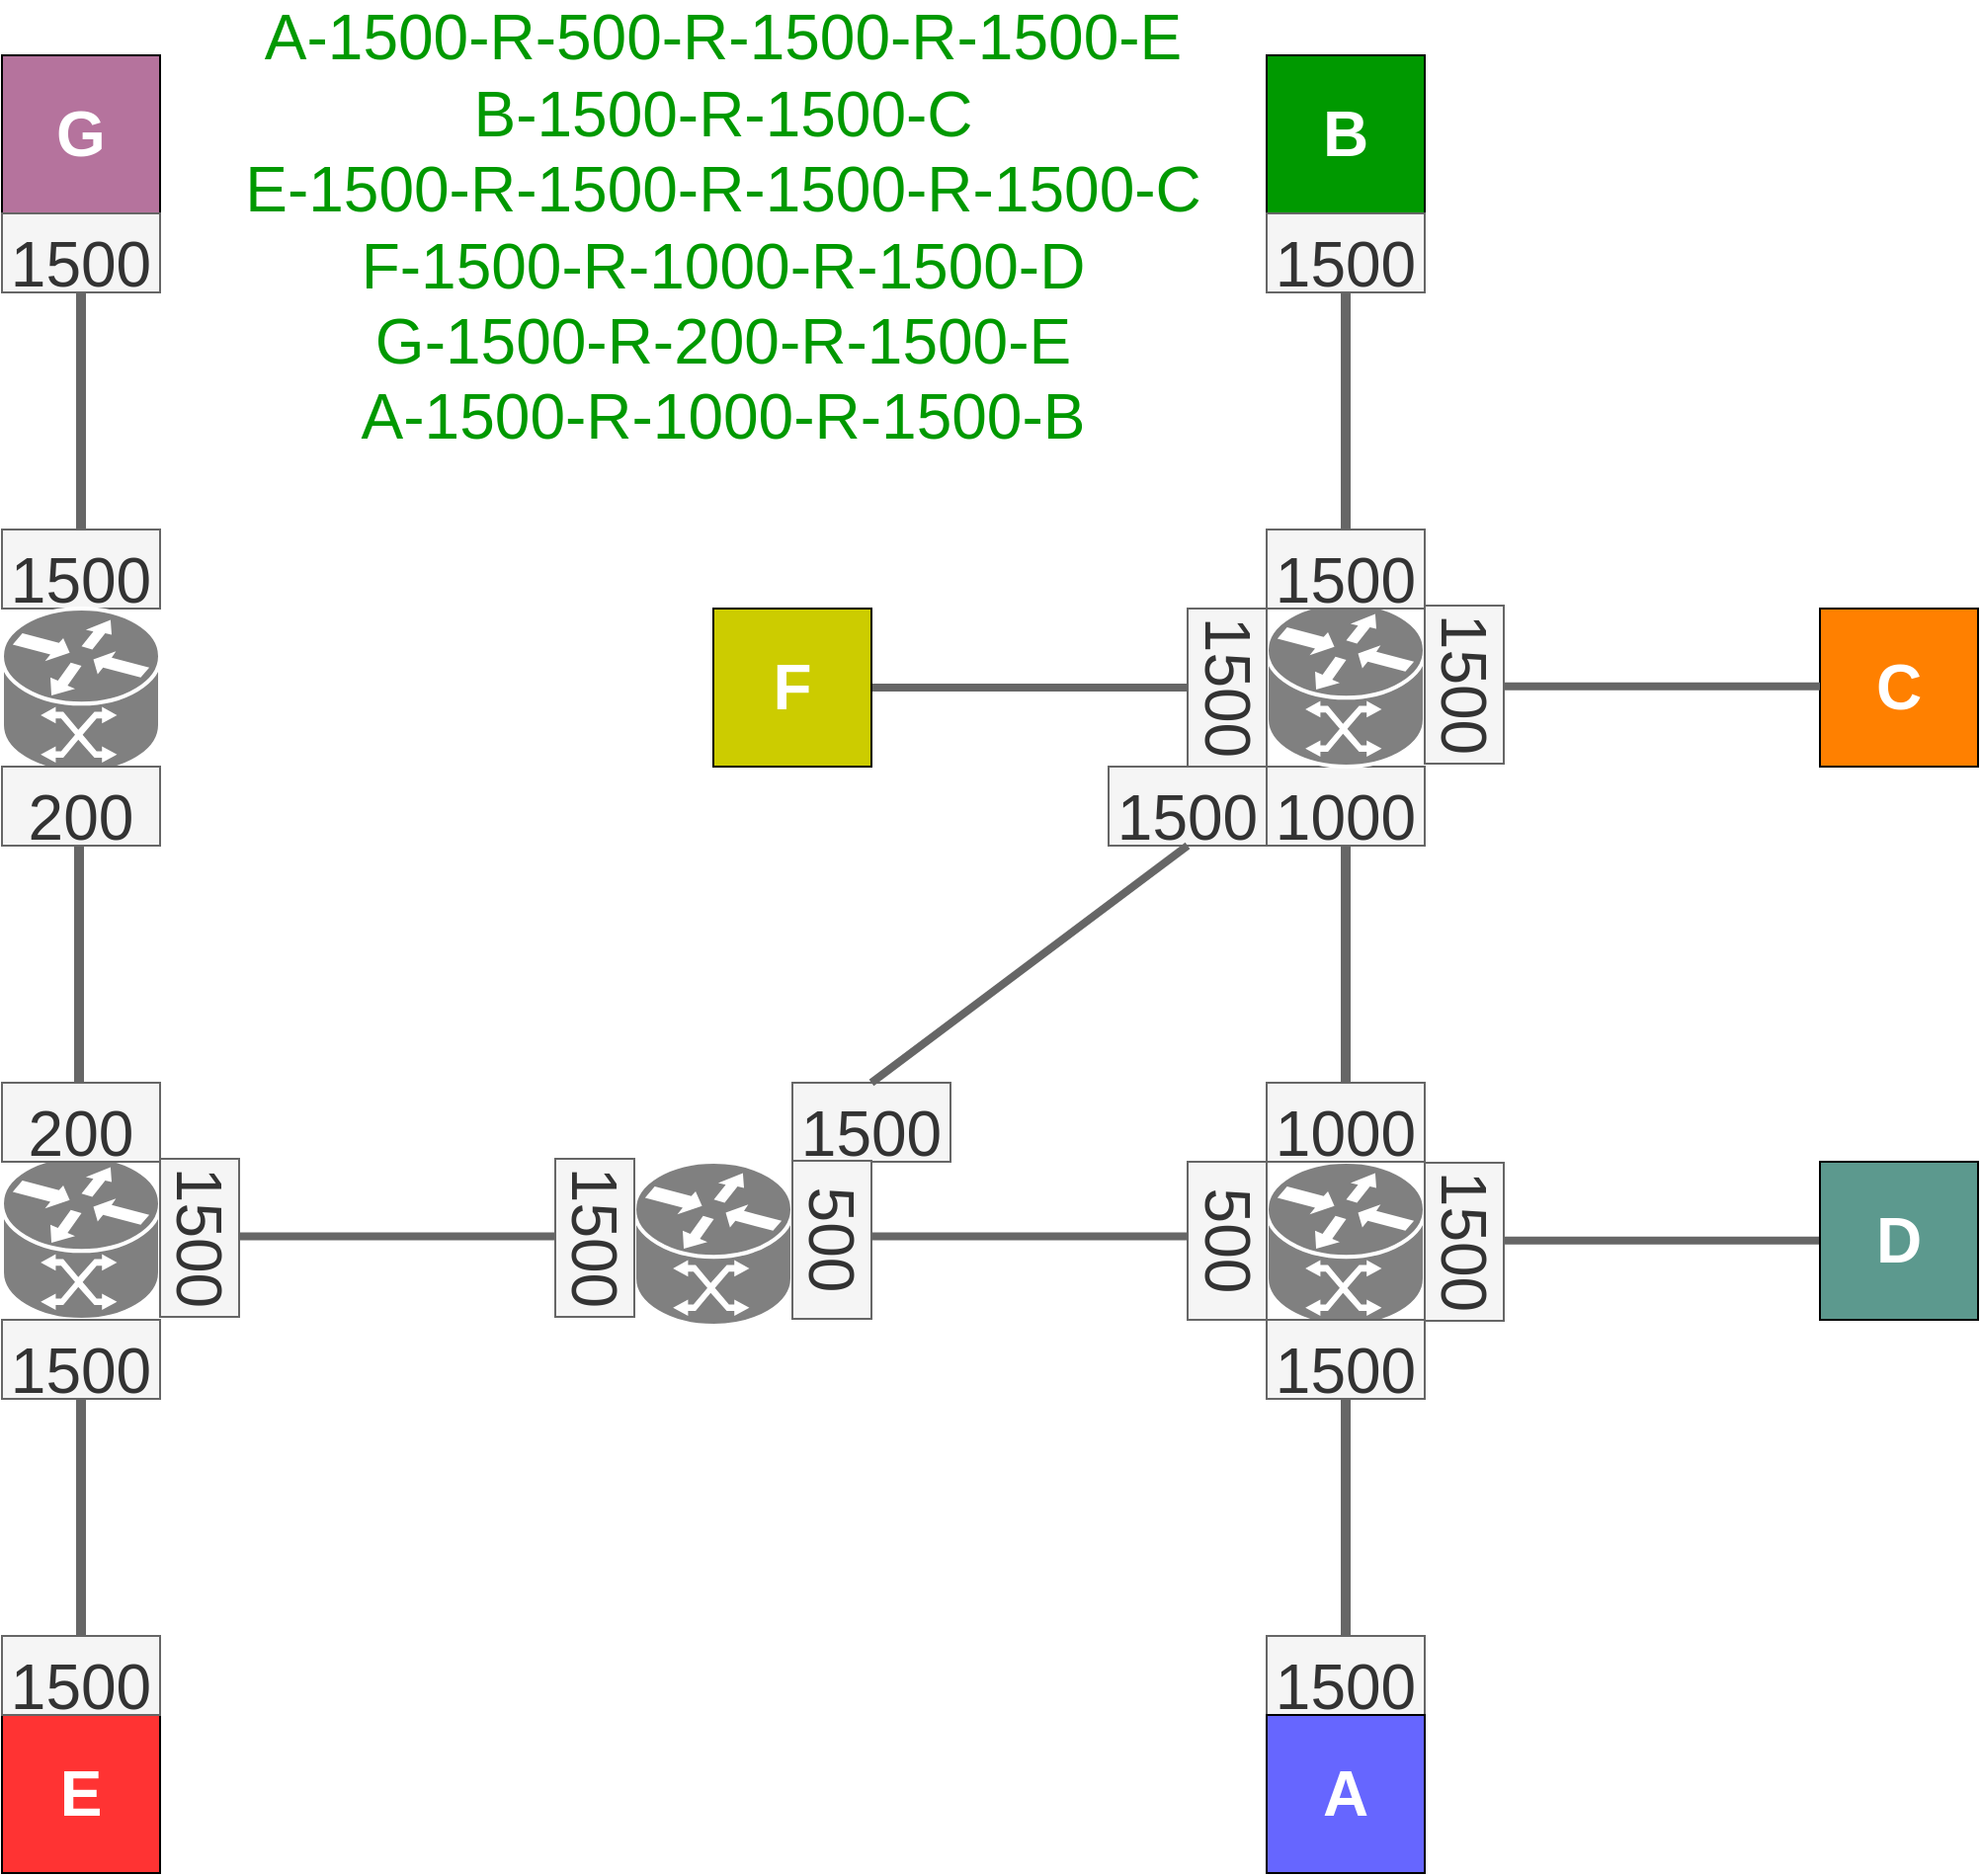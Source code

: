 <mxfile version="21.6.8" type="device">
  <diagram id="SBEfdyE0XhPzJmjpcf7U" name="Page-1">
    <mxGraphModel dx="2740" dy="-601" grid="0" gridSize="10" guides="1" tooltips="1" connect="1" arrows="1" fold="1" page="1" pageScale="1" pageWidth="1169" pageHeight="1654" math="1" shadow="0">
      <root>
        <mxCell id="0" />
        <mxCell id="1" parent="0" />
        <mxCell id="L5AipWE66xS1dO851Yee-29" style="edgeStyle=orthogonalEdgeStyle;rounded=0;orthogonalLoop=1;jettySize=auto;html=1;fillColor=#f5f5f5;strokeColor=#666666;strokeWidth=5;endArrow=none;endFill=0;" edge="1" parent="1" source="L5AipWE66xS1dO851Yee-27">
          <mxGeometry relative="1" as="geometry">
            <mxPoint x="-387" y="2569" as="targetPoint" />
          </mxGeometry>
        </mxCell>
        <mxCell id="L5AipWE66xS1dO851Yee-27" value="&lt;span style=&quot;font-size: 48px;&quot;&gt;&lt;span style=&quot;font-size: 32px;&quot;&gt;1500&lt;/span&gt;&lt;/span&gt;" style="rounded=0;whiteSpace=wrap;html=1;fontSize=24;fillColor=#f5f5f5;fontColor=#333333;strokeColor=#666666;" vertex="1" parent="1">
          <mxGeometry x="-427" y="2689" width="80" height="40" as="geometry" />
        </mxCell>
        <mxCell id="L5AipWE66xS1dO851Yee-28" value="" style="shape=mxgraph.cisco.routers.atm_router;sketch=0;html=1;pointerEvents=1;dashed=0;fillColor=#808080;strokeColor=#ffffff;strokeWidth=2;verticalLabelPosition=bottom;verticalAlign=top;align=center;outlineConnect=0;" vertex="1" parent="1">
          <mxGeometry x="-427" y="2449" width="80" height="83" as="geometry" />
        </mxCell>
        <mxCell id="L5AipWE66xS1dO851Yee-30" value="&lt;span style=&quot;font-size: 48px;&quot;&gt;&lt;span style=&quot;font-size: 32px;&quot;&gt;1500&lt;/span&gt;&lt;/span&gt;" style="rounded=0;whiteSpace=wrap;html=1;fontSize=24;fillColor=#f5f5f5;fontColor=#333333;strokeColor=#666666;" vertex="1" parent="1">
          <mxGeometry x="-427" y="2529" width="80" height="40" as="geometry" />
        </mxCell>
        <mxCell id="L5AipWE66xS1dO851Yee-32" style="edgeStyle=orthogonalEdgeStyle;rounded=0;orthogonalLoop=1;jettySize=auto;html=1;fillColor=#f5f5f5;strokeColor=#666666;strokeWidth=5;endArrow=none;endFill=0;" edge="1" parent="1" source="L5AipWE66xS1dO851Yee-33">
          <mxGeometry relative="1" as="geometry">
            <mxPoint x="-387" y="2289" as="targetPoint" />
          </mxGeometry>
        </mxCell>
        <mxCell id="L5AipWE66xS1dO851Yee-33" value="&lt;span style=&quot;font-size: 48px;&quot;&gt;&lt;span style=&quot;font-size: 32px;&quot;&gt;1000&lt;/span&gt;&lt;/span&gt;" style="rounded=0;whiteSpace=wrap;html=1;fontSize=24;fillColor=#f5f5f5;fontColor=#333333;strokeColor=#666666;" vertex="1" parent="1">
          <mxGeometry x="-427" y="2409" width="80" height="40" as="geometry" />
        </mxCell>
        <mxCell id="L5AipWE66xS1dO851Yee-34" value="&lt;span style=&quot;font-size: 48px;&quot;&gt;&lt;span style=&quot;font-size: 32px;&quot;&gt;1000&lt;/span&gt;&lt;/span&gt;" style="rounded=0;whiteSpace=wrap;html=1;fontSize=24;fillColor=#f5f5f5;fontColor=#333333;strokeColor=#666666;" vertex="1" parent="1">
          <mxGeometry x="-427" y="2249" width="80" height="40" as="geometry" />
        </mxCell>
        <mxCell id="L5AipWE66xS1dO851Yee-35" value="" style="shape=mxgraph.cisco.routers.atm_router;sketch=0;html=1;pointerEvents=1;dashed=0;fillColor=#808080;strokeColor=#ffffff;strokeWidth=2;verticalLabelPosition=bottom;verticalAlign=top;align=center;outlineConnect=0;" vertex="1" parent="1">
          <mxGeometry x="-427" y="2166" width="80" height="83" as="geometry" />
        </mxCell>
        <mxCell id="L5AipWE66xS1dO851Yee-36" value="&lt;font color=&quot;#ffffff&quot; style=&quot;font-size: 32px;&quot;&gt;&lt;b&gt;A&lt;/b&gt;&lt;/font&gt;" style="rounded=0;whiteSpace=wrap;html=1;strokeColor=#000000;fillColor=#6666FF;" vertex="1" parent="1">
          <mxGeometry x="-427" y="2729" width="80" height="80" as="geometry" />
        </mxCell>
        <mxCell id="L5AipWE66xS1dO851Yee-37" value="&lt;font color=&quot;#ffffff&quot; style=&quot;font-size: 32px;&quot;&gt;&lt;b&gt;B&lt;/b&gt;&lt;/font&gt;" style="rounded=0;whiteSpace=wrap;html=1;strokeColor=#000000;fillColor=#009900;" vertex="1" parent="1">
          <mxGeometry x="-427" y="1889" width="80" height="80" as="geometry" />
        </mxCell>
        <mxCell id="L5AipWE66xS1dO851Yee-42" style="edgeStyle=orthogonalEdgeStyle;rounded=0;orthogonalLoop=1;jettySize=auto;html=1;fillColor=#f5f5f5;strokeColor=#666666;strokeWidth=5;endArrow=none;endFill=0;" edge="1" parent="1" source="L5AipWE66xS1dO851Yee-43">
          <mxGeometry relative="1" as="geometry">
            <mxPoint x="-387" y="2009" as="targetPoint" />
          </mxGeometry>
        </mxCell>
        <mxCell id="L5AipWE66xS1dO851Yee-43" value="&lt;span style=&quot;font-size: 48px;&quot;&gt;&lt;span style=&quot;font-size: 32px;&quot;&gt;1500&lt;/span&gt;&lt;/span&gt;" style="rounded=0;whiteSpace=wrap;html=1;fontSize=24;fillColor=#f5f5f5;fontColor=#333333;strokeColor=#666666;" vertex="1" parent="1">
          <mxGeometry x="-427" y="2129" width="80" height="40" as="geometry" />
        </mxCell>
        <mxCell id="L5AipWE66xS1dO851Yee-44" value="&lt;span style=&quot;font-size: 48px;&quot;&gt;&lt;span style=&quot;font-size: 32px;&quot;&gt;1500&lt;/span&gt;&lt;/span&gt;" style="rounded=0;whiteSpace=wrap;html=1;fontSize=24;fillColor=#f5f5f5;fontColor=#333333;strokeColor=#666666;" vertex="1" parent="1">
          <mxGeometry x="-427" y="1969" width="80" height="40" as="geometry" />
        </mxCell>
        <mxCell id="L5AipWE66xS1dO851Yee-45" value="&lt;font style=&quot;font-size: 32px;&quot;&gt;&lt;font color=&quot;#009900&quot;&gt;A-1500-R-500-R-1500-R-1500-E&lt;br&gt;B-1500-R-1500-C&lt;br&gt;E-1500-R-1500-R-1500-R-1500-C&lt;br&gt;F-1500-R-1000-R-1500-D&lt;/font&gt;&lt;br&gt;&lt;font color=&quot;#009900&quot;&gt;G-1500-R-200-R-1500-E&lt;br&gt;A-1500-R-1000-R-1500-B&lt;/font&gt;&lt;/font&gt;" style="text;html=1;strokeColor=none;fillColor=none;align=center;verticalAlign=middle;whiteSpace=wrap;rounded=0;strokeWidth=3;" vertex="1" parent="1">
          <mxGeometry x="-1002" y="1961" width="600" height="30" as="geometry" />
        </mxCell>
        <mxCell id="L5AipWE66xS1dO851Yee-49" style="edgeStyle=orthogonalEdgeStyle;rounded=0;orthogonalLoop=1;jettySize=auto;html=1;entryX=0.5;entryY=1;entryDx=0;entryDy=0;endArrow=none;endFill=0;strokeWidth=4;fillColor=#f5f5f5;strokeColor=#666666;" edge="1" parent="1" source="L5AipWE66xS1dO851Yee-46" target="L5AipWE66xS1dO851Yee-48">
          <mxGeometry relative="1" as="geometry" />
        </mxCell>
        <mxCell id="L5AipWE66xS1dO851Yee-46" value="&lt;font color=&quot;#ffffff&quot;&gt;&lt;span style=&quot;font-size: 32px;&quot;&gt;&lt;b&gt;F&lt;/b&gt;&lt;/span&gt;&lt;/font&gt;" style="rounded=0;whiteSpace=wrap;html=1;strokeColor=#000000;fillColor=#CCCC00;" vertex="1" parent="1">
          <mxGeometry x="-707" y="2169" width="80" height="80" as="geometry" />
        </mxCell>
        <mxCell id="L5AipWE66xS1dO851Yee-48" value="1500" style="rounded=0;whiteSpace=wrap;html=1;strokeColor=#666666;fontSize=32;fontColor=#333333;fillColor=#f5f5f5;rotation=90;" vertex="1" parent="1">
          <mxGeometry x="-487" y="2189" width="80" height="40" as="geometry" />
        </mxCell>
        <mxCell id="L5AipWE66xS1dO851Yee-50" value="1500" style="rounded=0;whiteSpace=wrap;html=1;strokeColor=#666666;fontSize=32;fontColor=#333333;fillColor=#f5f5f5;rotation=90;" vertex="1" parent="1">
          <mxGeometry x="-367" y="2469.5" width="80" height="40" as="geometry" />
        </mxCell>
        <mxCell id="L5AipWE66xS1dO851Yee-51" style="edgeStyle=orthogonalEdgeStyle;rounded=0;orthogonalLoop=1;jettySize=auto;html=1;entryX=0.5;entryY=1;entryDx=0;entryDy=0;endArrow=none;endFill=0;strokeWidth=4;fillColor=#f5f5f5;strokeColor=#666666;" edge="1" parent="1">
          <mxGeometry relative="1" as="geometry">
            <mxPoint x="-307" y="2488.88" as="sourcePoint" />
            <mxPoint x="-147" y="2488.88" as="targetPoint" />
          </mxGeometry>
        </mxCell>
        <mxCell id="L5AipWE66xS1dO851Yee-52" value="&lt;font color=&quot;#ffffff&quot;&gt;&lt;span style=&quot;font-size: 32px;&quot;&gt;&lt;b&gt;D&lt;/b&gt;&lt;/span&gt;&lt;/font&gt;" style="rounded=0;whiteSpace=wrap;html=1;strokeColor=#000000;fillColor=#5C998E;" vertex="1" parent="1">
          <mxGeometry x="-147" y="2449" width="80" height="80" as="geometry" />
        </mxCell>
        <mxCell id="L5AipWE66xS1dO851Yee-53" value="1500" style="rounded=0;whiteSpace=wrap;html=1;strokeColor=#666666;fontSize=32;fontColor=#333333;fillColor=#f5f5f5;rotation=90;" vertex="1" parent="1">
          <mxGeometry x="-367" y="2187.5" width="80" height="40" as="geometry" />
        </mxCell>
        <mxCell id="L5AipWE66xS1dO851Yee-55" value="&lt;font color=&quot;#ffffff&quot;&gt;&lt;span style=&quot;font-size: 32px;&quot;&gt;&lt;b&gt;C&lt;/b&gt;&lt;/span&gt;&lt;/font&gt;" style="rounded=0;whiteSpace=wrap;html=1;strokeColor=#000000;fillColor=#FF8000;" vertex="1" parent="1">
          <mxGeometry x="-147" y="2169" width="80" height="80" as="geometry" />
        </mxCell>
        <mxCell id="L5AipWE66xS1dO851Yee-56" style="edgeStyle=orthogonalEdgeStyle;rounded=0;orthogonalLoop=1;jettySize=auto;html=1;entryX=0.5;entryY=1;entryDx=0;entryDy=0;endArrow=none;endFill=0;strokeWidth=4;fillColor=#f5f5f5;strokeColor=#666666;" edge="1" parent="1">
          <mxGeometry relative="1" as="geometry">
            <mxPoint x="-307" y="2208.38" as="sourcePoint" />
            <mxPoint x="-147" y="2208.38" as="targetPoint" />
          </mxGeometry>
        </mxCell>
        <mxCell id="L5AipWE66xS1dO851Yee-57" value="" style="shape=mxgraph.cisco.routers.atm_router;sketch=0;html=1;pointerEvents=1;dashed=0;fillColor=#808080;strokeColor=#ffffff;strokeWidth=2;verticalLabelPosition=bottom;verticalAlign=top;align=center;outlineConnect=0;" vertex="1" parent="1">
          <mxGeometry x="-747" y="2449" width="80" height="83" as="geometry" />
        </mxCell>
        <mxCell id="L5AipWE66xS1dO851Yee-61" value="&lt;span style=&quot;font-size: 48px;&quot;&gt;&lt;span style=&quot;font-size: 32px;&quot;&gt;1500&lt;/span&gt;&lt;/span&gt;" style="rounded=0;whiteSpace=wrap;html=1;fontSize=24;fillColor=#f5f5f5;fontColor=#333333;strokeColor=#666666;" vertex="1" parent="1">
          <mxGeometry x="-667" y="2409" width="80" height="40" as="geometry" />
        </mxCell>
        <mxCell id="L5AipWE66xS1dO851Yee-62" value="&lt;span style=&quot;font-size: 48px;&quot;&gt;&lt;span style=&quot;font-size: 32px;&quot;&gt;1500&lt;/span&gt;&lt;/span&gt;" style="rounded=0;whiteSpace=wrap;html=1;fontSize=24;fillColor=#f5f5f5;fontColor=#333333;strokeColor=#666666;" vertex="1" parent="1">
          <mxGeometry x="-507" y="2249" width="80" height="40" as="geometry" />
        </mxCell>
        <mxCell id="L5AipWE66xS1dO851Yee-63" value="1500" style="rounded=0;whiteSpace=wrap;html=1;strokeColor=#666666;fontSize=32;fontColor=#333333;fillColor=#f5f5f5;rotation=90;" vertex="1" parent="1">
          <mxGeometry x="-807" y="2467.5" width="80" height="40" as="geometry" />
        </mxCell>
        <mxCell id="L5AipWE66xS1dO851Yee-64" value="" style="shape=mxgraph.cisco.routers.atm_router;sketch=0;html=1;pointerEvents=1;dashed=0;fillColor=#808080;strokeColor=#ffffff;strokeWidth=2;verticalLabelPosition=bottom;verticalAlign=top;align=center;outlineConnect=0;" vertex="1" parent="1">
          <mxGeometry x="-1067" y="2446" width="80" height="83" as="geometry" />
        </mxCell>
        <mxCell id="L5AipWE66xS1dO851Yee-65" value="1500" style="rounded=0;whiteSpace=wrap;html=1;strokeColor=#666666;fontSize=32;fontColor=#333333;fillColor=#f5f5f5;rotation=90;" vertex="1" parent="1">
          <mxGeometry x="-1007" y="2467.5" width="80" height="40" as="geometry" />
        </mxCell>
        <mxCell id="L5AipWE66xS1dO851Yee-66" value="&lt;font color=&quot;#ffffff&quot; style=&quot;font-size: 32px;&quot;&gt;&lt;b&gt;E&lt;/b&gt;&lt;/font&gt;" style="rounded=0;whiteSpace=wrap;html=1;strokeColor=#000000;fillColor=#FF3333;" vertex="1" parent="1">
          <mxGeometry x="-1067" y="2729" width="80" height="80" as="geometry" />
        </mxCell>
        <mxCell id="L5AipWE66xS1dO851Yee-67" style="edgeStyle=orthogonalEdgeStyle;rounded=0;orthogonalLoop=1;jettySize=auto;html=1;fillColor=#f5f5f5;strokeColor=#666666;strokeWidth=5;endArrow=none;endFill=0;" edge="1" parent="1" source="L5AipWE66xS1dO851Yee-68">
          <mxGeometry relative="1" as="geometry">
            <mxPoint x="-1027" y="2569" as="targetPoint" />
          </mxGeometry>
        </mxCell>
        <mxCell id="L5AipWE66xS1dO851Yee-68" value="&lt;span style=&quot;font-size: 48px;&quot;&gt;&lt;span style=&quot;font-size: 32px;&quot;&gt;1500&lt;/span&gt;&lt;/span&gt;" style="rounded=0;whiteSpace=wrap;html=1;fontSize=24;fillColor=#f5f5f5;fontColor=#333333;strokeColor=#666666;" vertex="1" parent="1">
          <mxGeometry x="-1067" y="2689" width="80" height="40" as="geometry" />
        </mxCell>
        <mxCell id="L5AipWE66xS1dO851Yee-69" value="&lt;span style=&quot;font-size: 48px;&quot;&gt;&lt;span style=&quot;font-size: 32px;&quot;&gt;1500&lt;/span&gt;&lt;/span&gt;" style="rounded=0;whiteSpace=wrap;html=1;fontSize=24;fillColor=#f5f5f5;fontColor=#333333;strokeColor=#666666;" vertex="1" parent="1">
          <mxGeometry x="-1067" y="2529" width="80" height="40" as="geometry" />
        </mxCell>
        <mxCell id="L5AipWE66xS1dO851Yee-70" value="500" style="rounded=0;whiteSpace=wrap;html=1;strokeColor=#666666;fontSize=32;fontColor=#333333;fillColor=#f5f5f5;rotation=90;" vertex="1" parent="1">
          <mxGeometry x="-487" y="2469" width="80" height="40" as="geometry" />
        </mxCell>
        <mxCell id="L5AipWE66xS1dO851Yee-71" value="500" style="rounded=0;whiteSpace=wrap;html=1;strokeColor=#666666;fontSize=32;fontColor=#333333;fillColor=#f5f5f5;rotation=90;" vertex="1" parent="1">
          <mxGeometry x="-687" y="2468.5" width="80" height="40" as="geometry" />
        </mxCell>
        <mxCell id="L5AipWE66xS1dO851Yee-72" style="edgeStyle=orthogonalEdgeStyle;rounded=0;orthogonalLoop=1;jettySize=auto;html=1;entryX=0.5;entryY=1;entryDx=0;entryDy=0;endArrow=none;endFill=0;strokeWidth=4;fillColor=#f5f5f5;strokeColor=#666666;" edge="1" parent="1">
          <mxGeometry relative="1" as="geometry">
            <mxPoint x="-947" y="2486.79" as="sourcePoint" />
            <mxPoint x="-787" y="2486.79" as="targetPoint" />
          </mxGeometry>
        </mxCell>
        <mxCell id="L5AipWE66xS1dO851Yee-73" style="edgeStyle=orthogonalEdgeStyle;rounded=0;orthogonalLoop=1;jettySize=auto;html=1;entryX=0.5;entryY=1;entryDx=0;entryDy=0;endArrow=none;endFill=0;strokeWidth=4;fillColor=#f5f5f5;strokeColor=#666666;" edge="1" parent="1">
          <mxGeometry relative="1" as="geometry">
            <mxPoint x="-627" y="2486.79" as="sourcePoint" />
            <mxPoint x="-467" y="2486.79" as="targetPoint" />
          </mxGeometry>
        </mxCell>
        <mxCell id="L5AipWE66xS1dO851Yee-74" style="rounded=0;orthogonalLoop=1;jettySize=auto;html=1;entryX=0.5;entryY=1;entryDx=0;entryDy=0;endArrow=none;endFill=0;strokeWidth=4;fillColor=#f5f5f5;strokeColor=#666666;" edge="1" parent="1" target="L5AipWE66xS1dO851Yee-62">
          <mxGeometry relative="1" as="geometry">
            <mxPoint x="-627" y="2409" as="sourcePoint" />
            <mxPoint x="-467" y="2409" as="targetPoint" />
          </mxGeometry>
        </mxCell>
        <mxCell id="L5AipWE66xS1dO851Yee-75" value="&lt;font color=&quot;#ffffff&quot; style=&quot;font-size: 32px;&quot;&gt;&lt;b&gt;G&lt;/b&gt;&lt;/font&gt;" style="rounded=0;whiteSpace=wrap;html=1;strokeColor=#000000;fillColor=#B5739D;" vertex="1" parent="1">
          <mxGeometry x="-1067" y="1889" width="80" height="80" as="geometry" />
        </mxCell>
        <mxCell id="L5AipWE66xS1dO851Yee-76" style="edgeStyle=orthogonalEdgeStyle;rounded=0;orthogonalLoop=1;jettySize=auto;html=1;fillColor=#f5f5f5;strokeColor=#666666;strokeWidth=5;endArrow=none;endFill=0;" edge="1" parent="1" source="L5AipWE66xS1dO851Yee-77">
          <mxGeometry relative="1" as="geometry">
            <mxPoint x="-1027" y="2009" as="targetPoint" />
          </mxGeometry>
        </mxCell>
        <mxCell id="L5AipWE66xS1dO851Yee-77" value="&lt;span style=&quot;font-size: 48px;&quot;&gt;&lt;span style=&quot;font-size: 32px;&quot;&gt;1500&lt;/span&gt;&lt;/span&gt;" style="rounded=0;whiteSpace=wrap;html=1;fontSize=24;fillColor=#f5f5f5;fontColor=#333333;strokeColor=#666666;" vertex="1" parent="1">
          <mxGeometry x="-1067" y="2129" width="80" height="40" as="geometry" />
        </mxCell>
        <mxCell id="L5AipWE66xS1dO851Yee-78" value="&lt;span style=&quot;font-size: 48px;&quot;&gt;&lt;span style=&quot;font-size: 32px;&quot;&gt;1500&lt;/span&gt;&lt;/span&gt;" style="rounded=0;whiteSpace=wrap;html=1;fontSize=24;fillColor=#f5f5f5;fontColor=#333333;strokeColor=#666666;" vertex="1" parent="1">
          <mxGeometry x="-1067" y="1969" width="80" height="40" as="geometry" />
        </mxCell>
        <mxCell id="L5AipWE66xS1dO851Yee-79" value="" style="shape=mxgraph.cisco.routers.atm_router;sketch=0;html=1;pointerEvents=1;dashed=0;fillColor=#808080;strokeColor=#ffffff;strokeWidth=2;verticalLabelPosition=bottom;verticalAlign=top;align=center;outlineConnect=0;" vertex="1" parent="1">
          <mxGeometry x="-1067" y="2169" width="80" height="83" as="geometry" />
        </mxCell>
        <mxCell id="L5AipWE66xS1dO851Yee-80" value="&lt;span style=&quot;font-size: 48px;&quot;&gt;&lt;span style=&quot;font-size: 32px;&quot;&gt;200&lt;/span&gt;&lt;/span&gt;" style="rounded=0;whiteSpace=wrap;html=1;fontSize=24;fillColor=#f5f5f5;fontColor=#333333;strokeColor=#666666;" vertex="1" parent="1">
          <mxGeometry x="-1067" y="2249" width="80" height="40" as="geometry" />
        </mxCell>
        <mxCell id="L5AipWE66xS1dO851Yee-81" value="&lt;span style=&quot;font-size: 48px;&quot;&gt;&lt;span style=&quot;font-size: 32px;&quot;&gt;200&lt;/span&gt;&lt;/span&gt;" style="rounded=0;whiteSpace=wrap;html=1;fontSize=24;fillColor=#f5f5f5;fontColor=#333333;strokeColor=#666666;" vertex="1" parent="1">
          <mxGeometry x="-1067" y="2409" width="80" height="40" as="geometry" />
        </mxCell>
        <mxCell id="L5AipWE66xS1dO851Yee-82" style="edgeStyle=orthogonalEdgeStyle;rounded=0;orthogonalLoop=1;jettySize=auto;html=1;fillColor=#f5f5f5;strokeColor=#666666;strokeWidth=5;endArrow=none;endFill=0;" edge="1" parent="1">
          <mxGeometry relative="1" as="geometry">
            <mxPoint x="-1028" y="2289" as="targetPoint" />
            <mxPoint x="-1028" y="2409" as="sourcePoint" />
          </mxGeometry>
        </mxCell>
      </root>
    </mxGraphModel>
  </diagram>
</mxfile>
